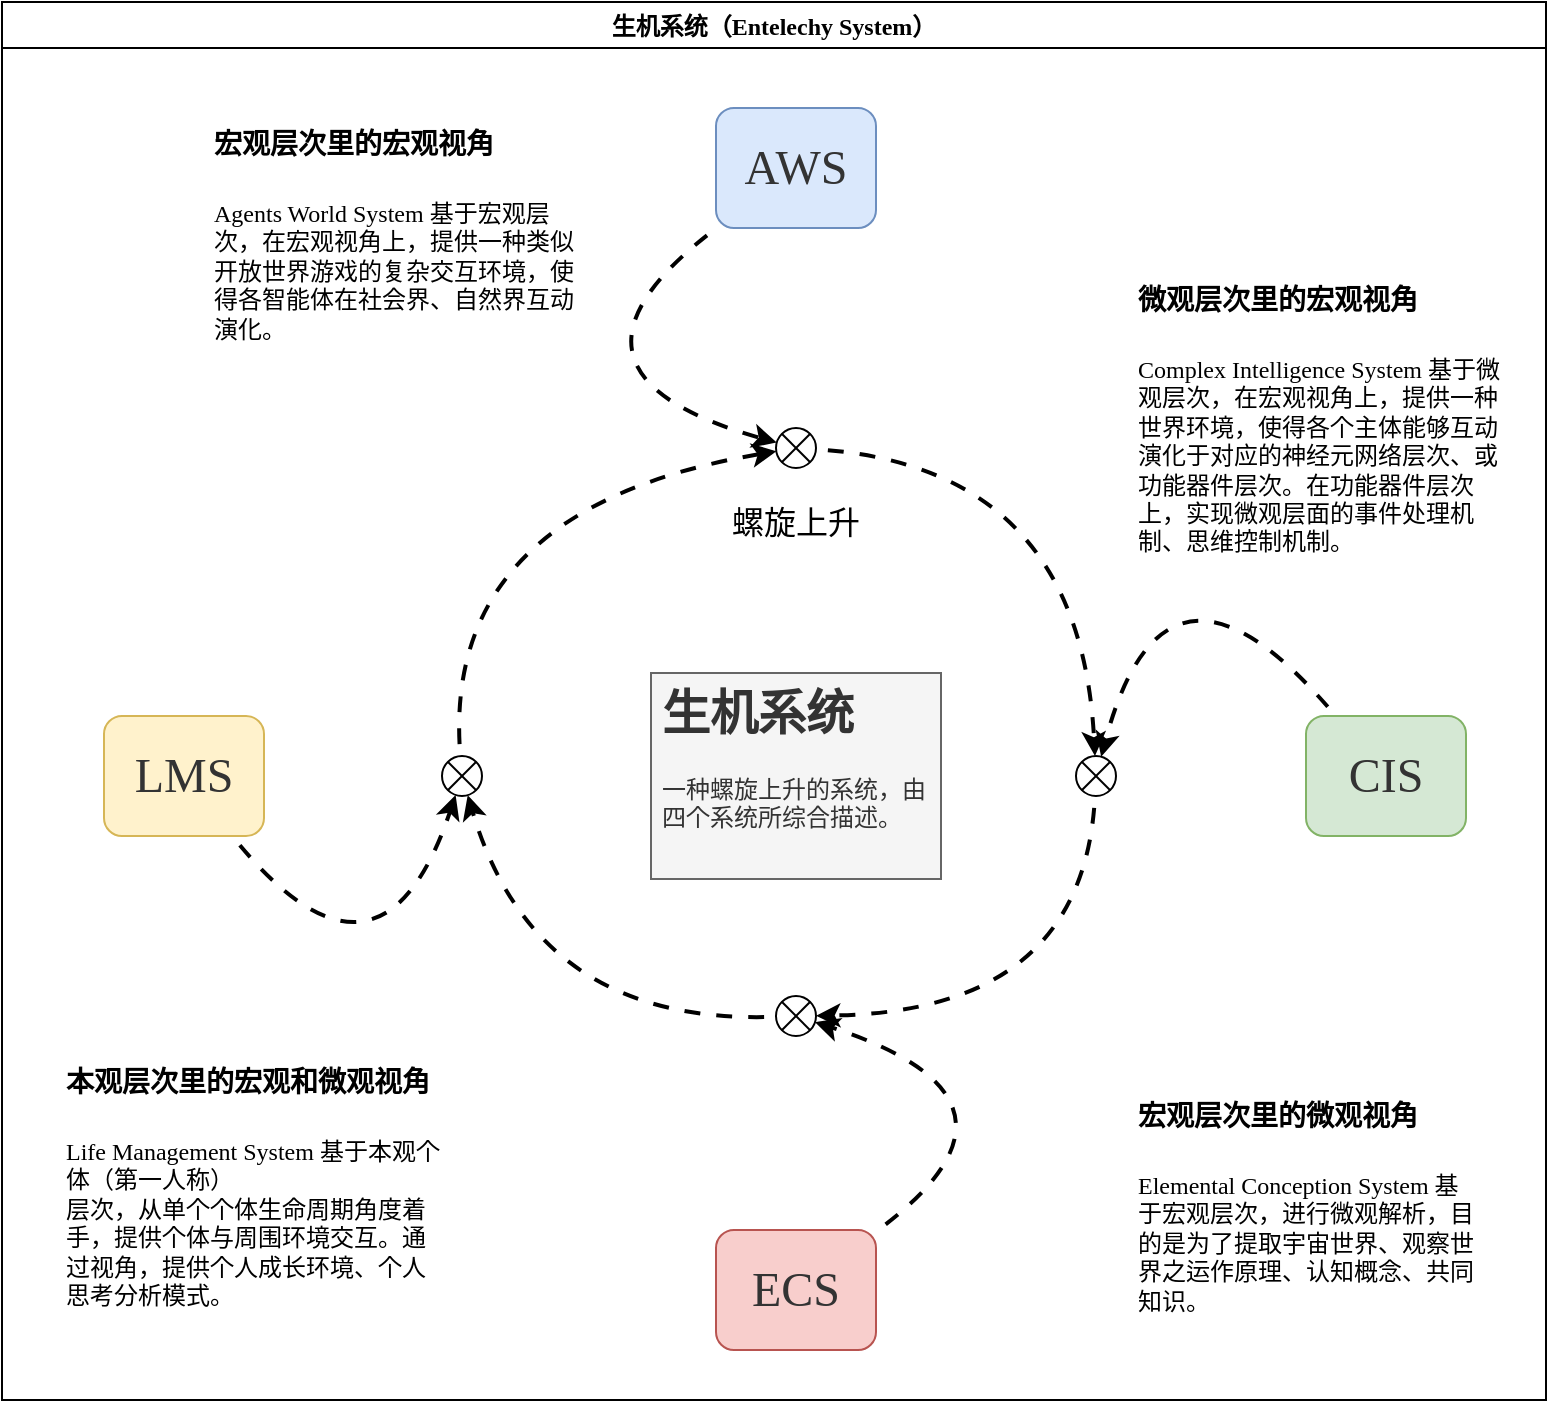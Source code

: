 <mxfile version="20.2.3" type="device"><diagram id="_JggH2zPGfj7Wrd5iJ_W" name="生机系统之总体框架"><mxGraphModel dx="1186" dy="847" grid="0" gridSize="10" guides="1" tooltips="1" connect="1" arrows="1" fold="1" page="0" pageScale="1" pageWidth="1169" pageHeight="827" math="0" shadow="0"><root><mxCell id="0"/><mxCell id="1" parent="0"/><mxCell id="EImWy1ekLzJrI4CjgE0u-8" value="生机系统（Entelechy System）" style="swimlane;fontFamily=Times New Roman;fontSize=12;movable=0;" parent="1" vertex="1"><mxGeometry x="157" y="56" width="772" height="699" as="geometry"/></mxCell><mxCell id="e65mTwwxd_jO3FJ5feA9-3" value="AWS" style="rounded=1;whiteSpace=wrap;html=1;fontFamily=Times New Roman;fontSize=24;fillColor=#dae8fc;strokeColor=#6c8ebf;fontColor=#333333;" parent="EImWy1ekLzJrI4CjgE0u-8" vertex="1"><mxGeometry x="357" y="53" width="80" height="60" as="geometry"/></mxCell><mxCell id="e65mTwwxd_jO3FJ5feA9-13" value="&lt;h1 style=&quot;&quot;&gt;&lt;font style=&quot;font-size: 14px;&quot;&gt;宏观层次里的宏观视角&lt;/font&gt;&lt;/h1&gt;&lt;p style=&quot;font-size: 12px;&quot;&gt;Agents World System 基于宏观层次，在宏观视角上，提供一种类似开放世界游戏的复杂交互环境，使得各智能体在社会界、自然界互动演化。&lt;/p&gt;" style="text;html=1;strokeColor=none;fillColor=none;spacing=5;spacingTop=-20;whiteSpace=wrap;overflow=hidden;rounded=0;fontFamily=Times New Roman;fontSize=12;" parent="EImWy1ekLzJrI4CjgE0u-8" vertex="1"><mxGeometry x="101" y="48" width="198" height="125" as="geometry"/></mxCell><mxCell id="xief2IxaMlCYJ3omhCC9-1" value="" style="shape=sumEllipse;perimeter=ellipsePerimeter;whiteSpace=wrap;html=1;backgroundOutline=1;fontFamily=Times New Roman;fontSize=14;" parent="EImWy1ekLzJrI4CjgE0u-8" vertex="1"><mxGeometry x="537" y="377" width="20" height="20" as="geometry"/></mxCell><mxCell id="e65mTwwxd_jO3FJ5feA9-17" value="" style="shape=sumEllipse;perimeter=ellipsePerimeter;whiteSpace=wrap;html=1;backgroundOutline=1;fontFamily=Times New Roman;fontSize=14;" parent="EImWy1ekLzJrI4CjgE0u-8" vertex="1"><mxGeometry x="387" y="497" width="20" height="20" as="geometry"/></mxCell><mxCell id="e65mTwwxd_jO3FJ5feA9-21" style="orthogonalLoop=1;jettySize=auto;html=1;fontFamily=Times New Roman;fontSize=14;strokeWidth=2;curved=1;comic=0;flowAnimation=1;" parent="EImWy1ekLzJrI4CjgE0u-8" source="xief2IxaMlCYJ3omhCC9-1" target="e65mTwwxd_jO3FJ5feA9-17" edge="1"><mxGeometry relative="1" as="geometry"><mxPoint x="683" y="394" as="targetPoint"/><mxPoint x="421" y="230" as="sourcePoint"/><Array as="points"><mxPoint x="541" y="505"/></Array></mxGeometry></mxCell><mxCell id="e65mTwwxd_jO3FJ5feA9-27" value="&lt;h1 style=&quot;&quot;&gt;&lt;font style=&quot;font-size: 14px;&quot;&gt;宏观层次里的微观视角&lt;/font&gt;&lt;/h1&gt;&lt;p style=&quot;font-size: 12px;&quot;&gt;Elemental Conception System 基于宏观层次，进行微观解析，目的是为了提取宇宙世界、观察世界之运作原理、认知概念、共同知识。&lt;br&gt;&lt;/p&gt;" style="text;html=1;strokeColor=none;fillColor=none;spacing=5;spacingTop=-20;whiteSpace=wrap;overflow=hidden;rounded=0;fontFamily=Times New Roman;fontSize=12;" parent="EImWy1ekLzJrI4CjgE0u-8" vertex="1"><mxGeometry x="563" y="534" width="179" height="132" as="geometry"/></mxCell><mxCell id="e65mTwwxd_jO3FJ5feA9-2" value="ECS" style="rounded=1;whiteSpace=wrap;html=1;fontFamily=Times New Roman;fontSize=24;fillColor=#f8cecc;strokeColor=#b85450;fontColor=#333333;" parent="EImWy1ekLzJrI4CjgE0u-8" vertex="1"><mxGeometry x="357" y="614" width="80" height="60" as="geometry"/></mxCell><mxCell id="e65mTwwxd_jO3FJ5feA9-15" style="orthogonalLoop=1;jettySize=auto;html=1;fontFamily=Times New Roman;fontSize=14;strokeWidth=2;curved=1;comic=0;flowAnimation=1;" parent="EImWy1ekLzJrI4CjgE0u-8" source="e65mTwwxd_jO3FJ5feA9-2" target="e65mTwwxd_jO3FJ5feA9-17" edge="1"><mxGeometry relative="1" as="geometry"><mxPoint x="543" y="464" as="targetPoint"/><Array as="points"><mxPoint x="527" y="549"/></Array></mxGeometry></mxCell><mxCell id="e65mTwwxd_jO3FJ5feA9-14" value="&lt;h1 style=&quot;&quot;&gt;&lt;font style=&quot;font-size: 14px;&quot;&gt;微观层次里的宏观视角&lt;/font&gt;&lt;/h1&gt;&lt;p style=&quot;font-size: 12px;&quot;&gt;Complex Intelligence System 基于微观层次，在宏观视角上，提供一种世界环境，使得各个主体能够互动演化于对应的神经元网络层次、或功能器件层次。在功能器件层次上，实现微观层面的事件处理机制、思维控制机制。&lt;/p&gt;" style="text;html=1;strokeColor=none;fillColor=none;spacing=5;spacingTop=-20;whiteSpace=wrap;overflow=hidden;rounded=0;fontFamily=Times New Roman;fontSize=12;" parent="EImWy1ekLzJrI4CjgE0u-8" vertex="1"><mxGeometry x="563" y="126" width="190" height="162" as="geometry"/></mxCell><mxCell id="e65mTwwxd_jO3FJ5feA9-20" value="" style="shape=sumEllipse;perimeter=ellipsePerimeter;whiteSpace=wrap;html=1;backgroundOutline=1;fontFamily=Times New Roman;fontSize=14;" parent="EImWy1ekLzJrI4CjgE0u-8" vertex="1"><mxGeometry x="220" y="377" width="20" height="20" as="geometry"/></mxCell><mxCell id="e65mTwwxd_jO3FJ5feA9-22" style="orthogonalLoop=1;jettySize=auto;html=1;fontFamily=Times New Roman;fontSize=14;strokeWidth=2;curved=1;comic=0;flowAnimation=1;" parent="EImWy1ekLzJrI4CjgE0u-8" source="e65mTwwxd_jO3FJ5feA9-17" target="e65mTwwxd_jO3FJ5feA9-20" edge="1"><mxGeometry relative="1" as="geometry"><Array as="points"><mxPoint x="267" y="512"/></Array></mxGeometry></mxCell><mxCell id="e65mTwwxd_jO3FJ5feA9-1" value="LMS" style="rounded=1;whiteSpace=wrap;html=1;fontFamily=Times New Roman;fontSize=24;fillColor=#fff2cc;strokeColor=#d6b656;fontColor=#333333;" parent="EImWy1ekLzJrI4CjgE0u-8" vertex="1"><mxGeometry x="51" y="357" width="80" height="60" as="geometry"/></mxCell><mxCell id="e65mTwwxd_jO3FJ5feA9-24" style="orthogonalLoop=1;jettySize=auto;html=1;fontFamily=Times New Roman;fontSize=14;strokeWidth=2;comic=0;flowAnimation=1;curved=1;" parent="EImWy1ekLzJrI4CjgE0u-8" source="e65mTwwxd_jO3FJ5feA9-1" target="e65mTwwxd_jO3FJ5feA9-20" edge="1"><mxGeometry relative="1" as="geometry"><Array as="points"><mxPoint x="189" y="509"/></Array></mxGeometry></mxCell><mxCell id="xief2IxaMlCYJ3omhCC9-3" value="CIS" style="rounded=1;whiteSpace=wrap;html=1;fontFamily=Times New Roman;fontSize=24;fillColor=#d5e8d4;strokeColor=#82b366;fontColor=#333333;" parent="EImWy1ekLzJrI4CjgE0u-8" vertex="1"><mxGeometry x="652" y="357" width="80" height="60" as="geometry"/></mxCell><mxCell id="xief2IxaMlCYJ3omhCC9-5" style="edgeStyle=none;curved=1;orthogonalLoop=1;jettySize=auto;html=1;fontFamily=Times New Roman;fontSize=14;strokeWidth=2;comic=0;flowAnimation=1;" parent="EImWy1ekLzJrI4CjgE0u-8" source="xief2IxaMlCYJ3omhCC9-3" target="xief2IxaMlCYJ3omhCC9-1" edge="1"><mxGeometry relative="1" as="geometry"><Array as="points"><mxPoint x="582" y="256"/></Array><mxPoint x="299.442" y="118" as="sourcePoint"/><mxPoint x="556" y="342" as="targetPoint"/></mxGeometry></mxCell><mxCell id="e65mTwwxd_jO3FJ5feA9-26" value="&lt;p style=&quot;line-height: 1.2;&quot;&gt;&lt;/p&gt;&lt;h1 style=&quot;&quot;&gt;&lt;font style=&quot;font-size: 14px;&quot;&gt;本观层次里的宏观和微观视角&lt;/font&gt;&lt;/h1&gt;&lt;p style=&quot;font-size: 12px;&quot;&gt;&lt;/p&gt;Life Management System 基于本观个体（第一人称）&lt;br&gt;层次，从单个个体&lt;span style=&quot;background-color: initial;&quot;&gt;生命周期角度着手，提供个体与周围环境交互。通过视角，&lt;/span&gt;&lt;span style=&quot;background-color: initial;&quot;&gt;提供个人成长环境、个人思考分析模式。&lt;/span&gt;&lt;p&gt;&lt;/p&gt;" style="text;html=1;strokeColor=none;fillColor=none;spacing=5;spacingTop=-20;whiteSpace=wrap;overflow=hidden;rounded=0;fontFamily=Times New Roman;fontSize=12;" parent="EImWy1ekLzJrI4CjgE0u-8" vertex="1"><mxGeometry x="27" y="517" width="196" height="149" as="geometry"/></mxCell><mxCell id="EImWy1ekLzJrI4CjgE0u-3" style="edgeStyle=none;curved=1;orthogonalLoop=1;jettySize=auto;html=1;fontFamily=Times New Roman;fontSize=14;strokeWidth=2;comic=0;flowAnimation=1;" parent="1" source="e65mTwwxd_jO3FJ5feA9-3" target="EImWy1ekLzJrI4CjgE0u-2" edge="1"><mxGeometry relative="1" as="geometry"><Array as="points"><mxPoint x="419" y="241"/></Array></mxGeometry></mxCell><mxCell id="e65mTwwxd_jO3FJ5feA9-23" style="orthogonalLoop=1;jettySize=auto;html=1;fontFamily=Times New Roman;fontSize=14;strokeWidth=2;curved=1;comic=0;flowAnimation=1;" parent="1" source="e65mTwwxd_jO3FJ5feA9-20" target="EImWy1ekLzJrI4CjgE0u-2" edge="1"><mxGeometry relative="1" as="geometry"><Array as="points"><mxPoint x="376" y="309"/></Array></mxGeometry></mxCell><mxCell id="EImWy1ekLzJrI4CjgE0u-1" value="螺旋上升" style="text;html=1;strokeColor=none;fillColor=none;align=center;verticalAlign=middle;whiteSpace=wrap;rounded=0;fontFamily=Times New Roman;fontSize=16;horizontal=1;direction=south;rotation=0;" parent="1" vertex="1"><mxGeometry x="514" y="303" width="80" height="25" as="geometry"/></mxCell><mxCell id="EImWy1ekLzJrI4CjgE0u-2" value="" style="shape=sumEllipse;perimeter=ellipsePerimeter;whiteSpace=wrap;html=1;backgroundOutline=1;fontFamily=Times New Roman;fontSize=14;" parent="1" vertex="1"><mxGeometry x="544" y="269" width="20" height="20" as="geometry"/></mxCell><mxCell id="EImWy1ekLzJrI4CjgE0u-5" value="&lt;h1&gt;生机系统&lt;/h1&gt;&lt;p&gt;一种螺旋上升的系统，由四个系统所综合描述。&lt;/p&gt;" style="text;html=1;strokeColor=#666666;fillColor=#f5f5f5;spacing=5;spacingTop=-20;whiteSpace=wrap;overflow=hidden;rounded=0;fontFamily=Times New Roman;fontSize=12;absoluteArcSize=0;fontColor=#333333;" parent="1" vertex="1"><mxGeometry x="481.5" y="391.5" width="145" height="103" as="geometry"/></mxCell><mxCell id="xief2IxaMlCYJ3omhCC9-2" style="orthogonalLoop=1;jettySize=auto;html=1;fontFamily=Times New Roman;fontSize=14;strokeWidth=2;curved=1;comic=0;flowAnimation=1;" parent="1" source="EImWy1ekLzJrI4CjgE0u-2" target="xief2IxaMlCYJ3omhCC9-1" edge="1"><mxGeometry relative="1" as="geometry"><mxPoint x="572" y="358" as="targetPoint"/><mxPoint x="578" y="286" as="sourcePoint"/><Array as="points"><mxPoint x="696" y="288"/></Array></mxGeometry></mxCell></root></mxGraphModel></diagram></mxfile>